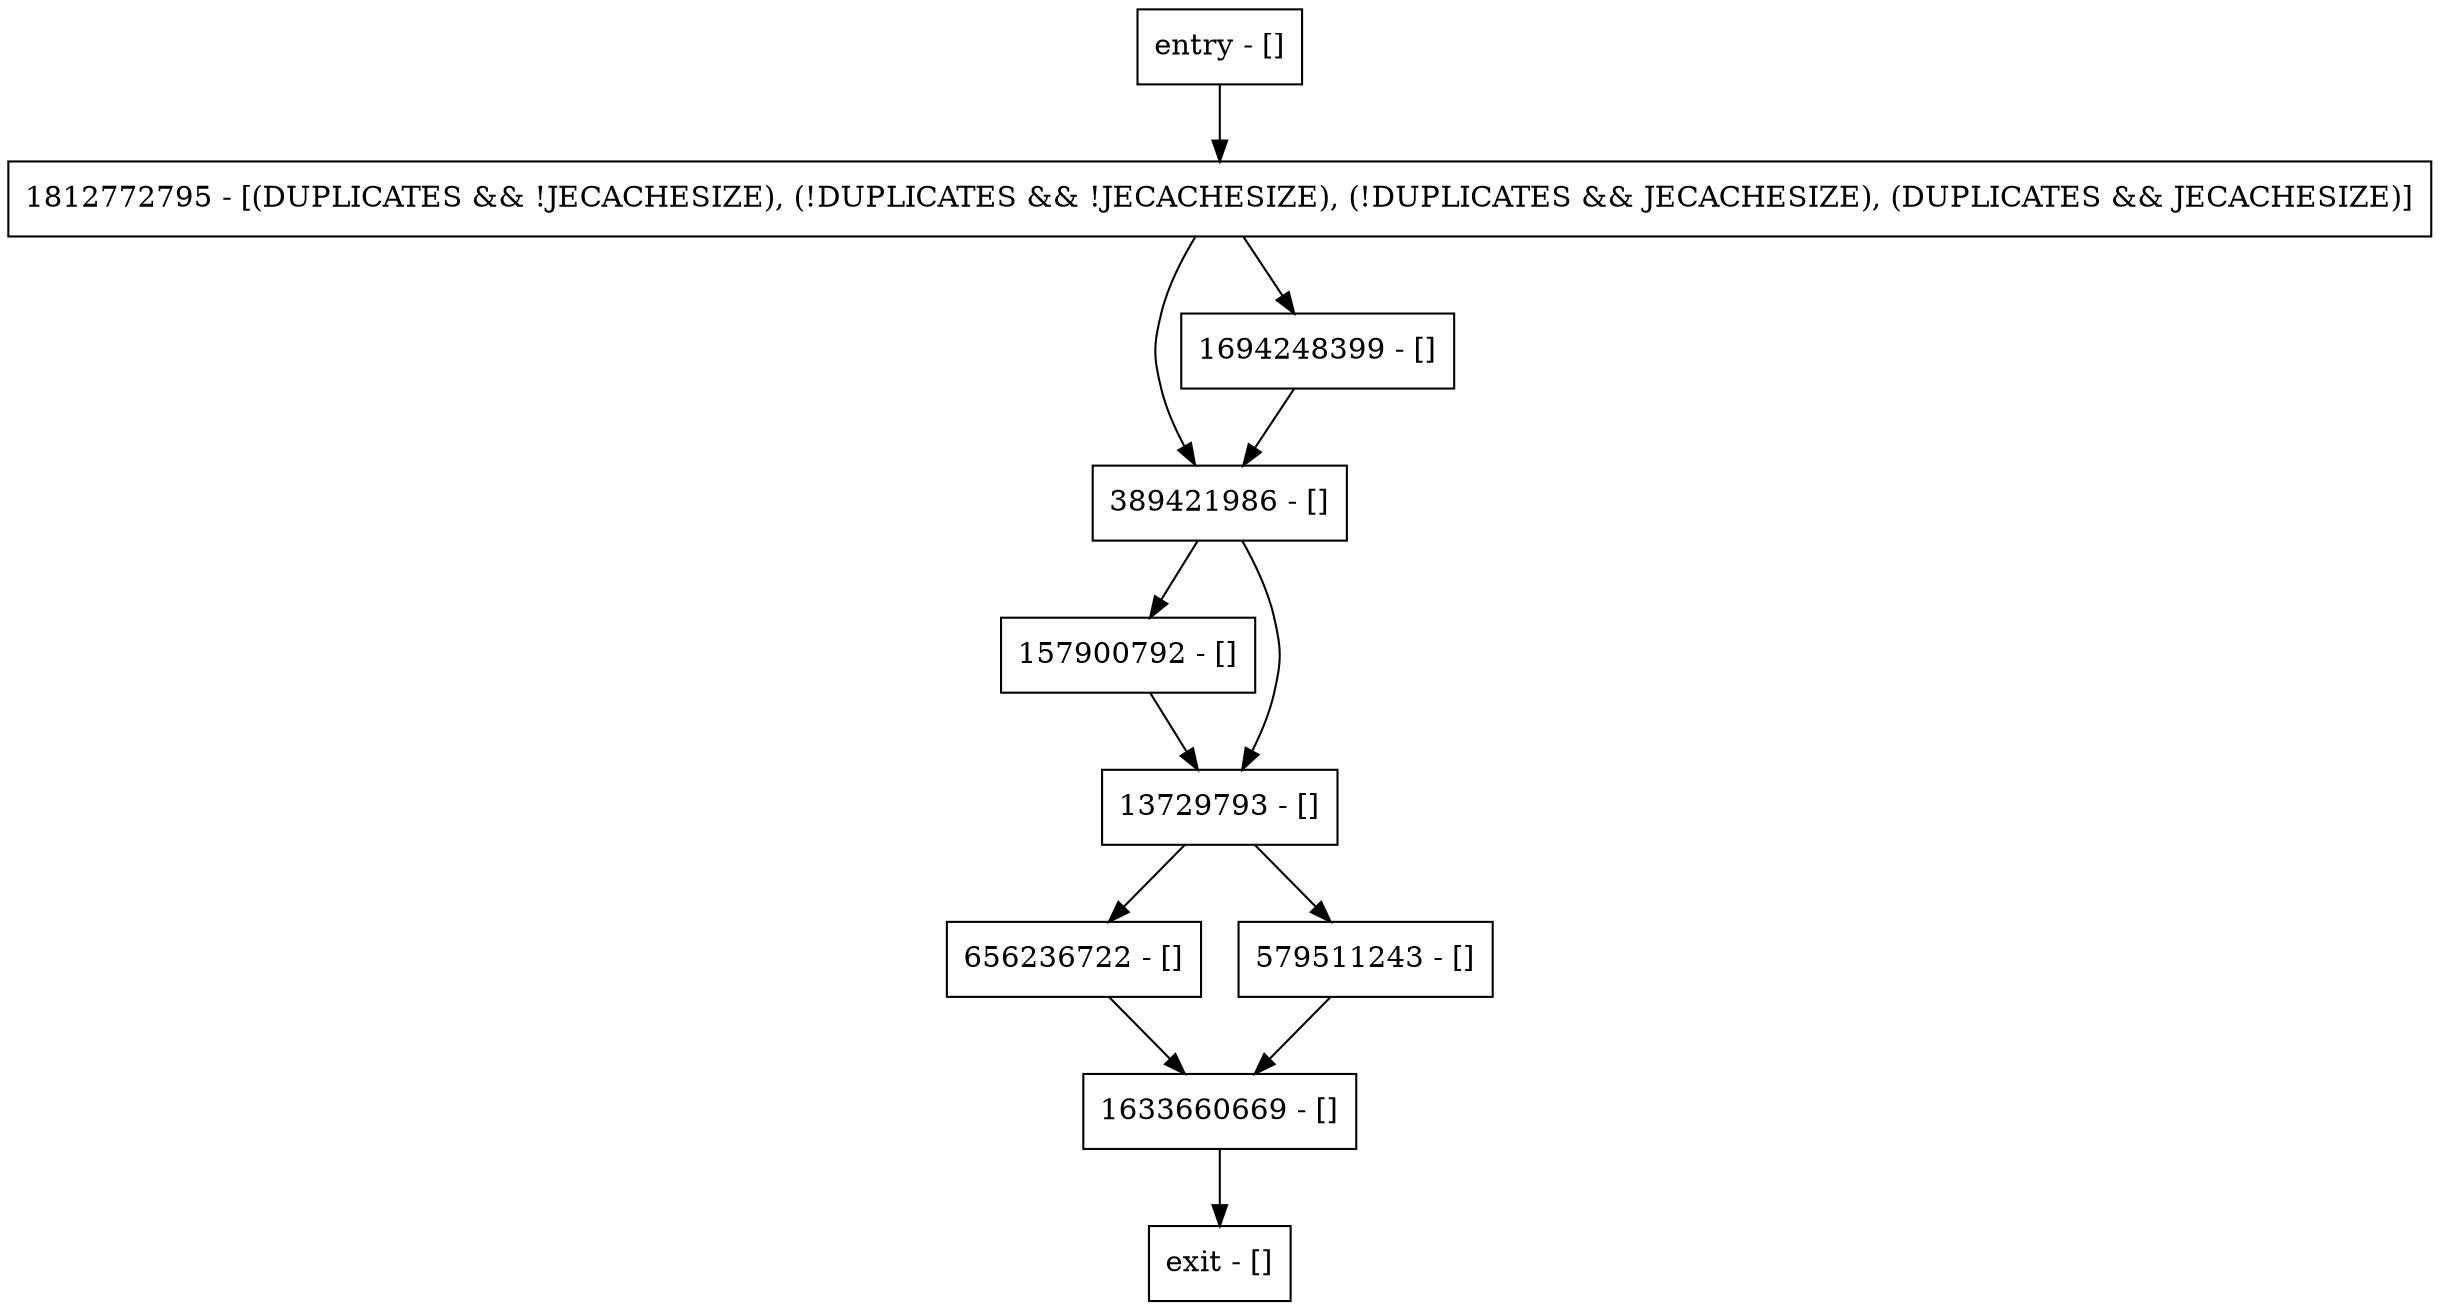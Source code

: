digraph resetKeyComparator {
node [shape=record];
entry [label="entry - []"];
exit [label="exit - []"];
656236722 [label="656236722 - []"];
389421986 [label="389421986 - []"];
1694248399 [label="1694248399 - []"];
1633660669 [label="1633660669 - []"];
157900792 [label="157900792 - []"];
1812772795 [label="1812772795 - [(DUPLICATES && !JECACHESIZE), (!DUPLICATES && !JECACHESIZE), (!DUPLICATES && JECACHESIZE), (DUPLICATES && JECACHESIZE)]"];
13729793 [label="13729793 - []"];
579511243 [label="579511243 - []"];
entry;
exit;
entry -> 1812772795;
656236722 -> 1633660669;
389421986 -> 157900792;
389421986 -> 13729793;
1694248399 -> 389421986;
1633660669 -> exit;
157900792 -> 13729793;
1812772795 -> 389421986;
1812772795 -> 1694248399;
13729793 -> 656236722;
13729793 -> 579511243;
579511243 -> 1633660669;
}
